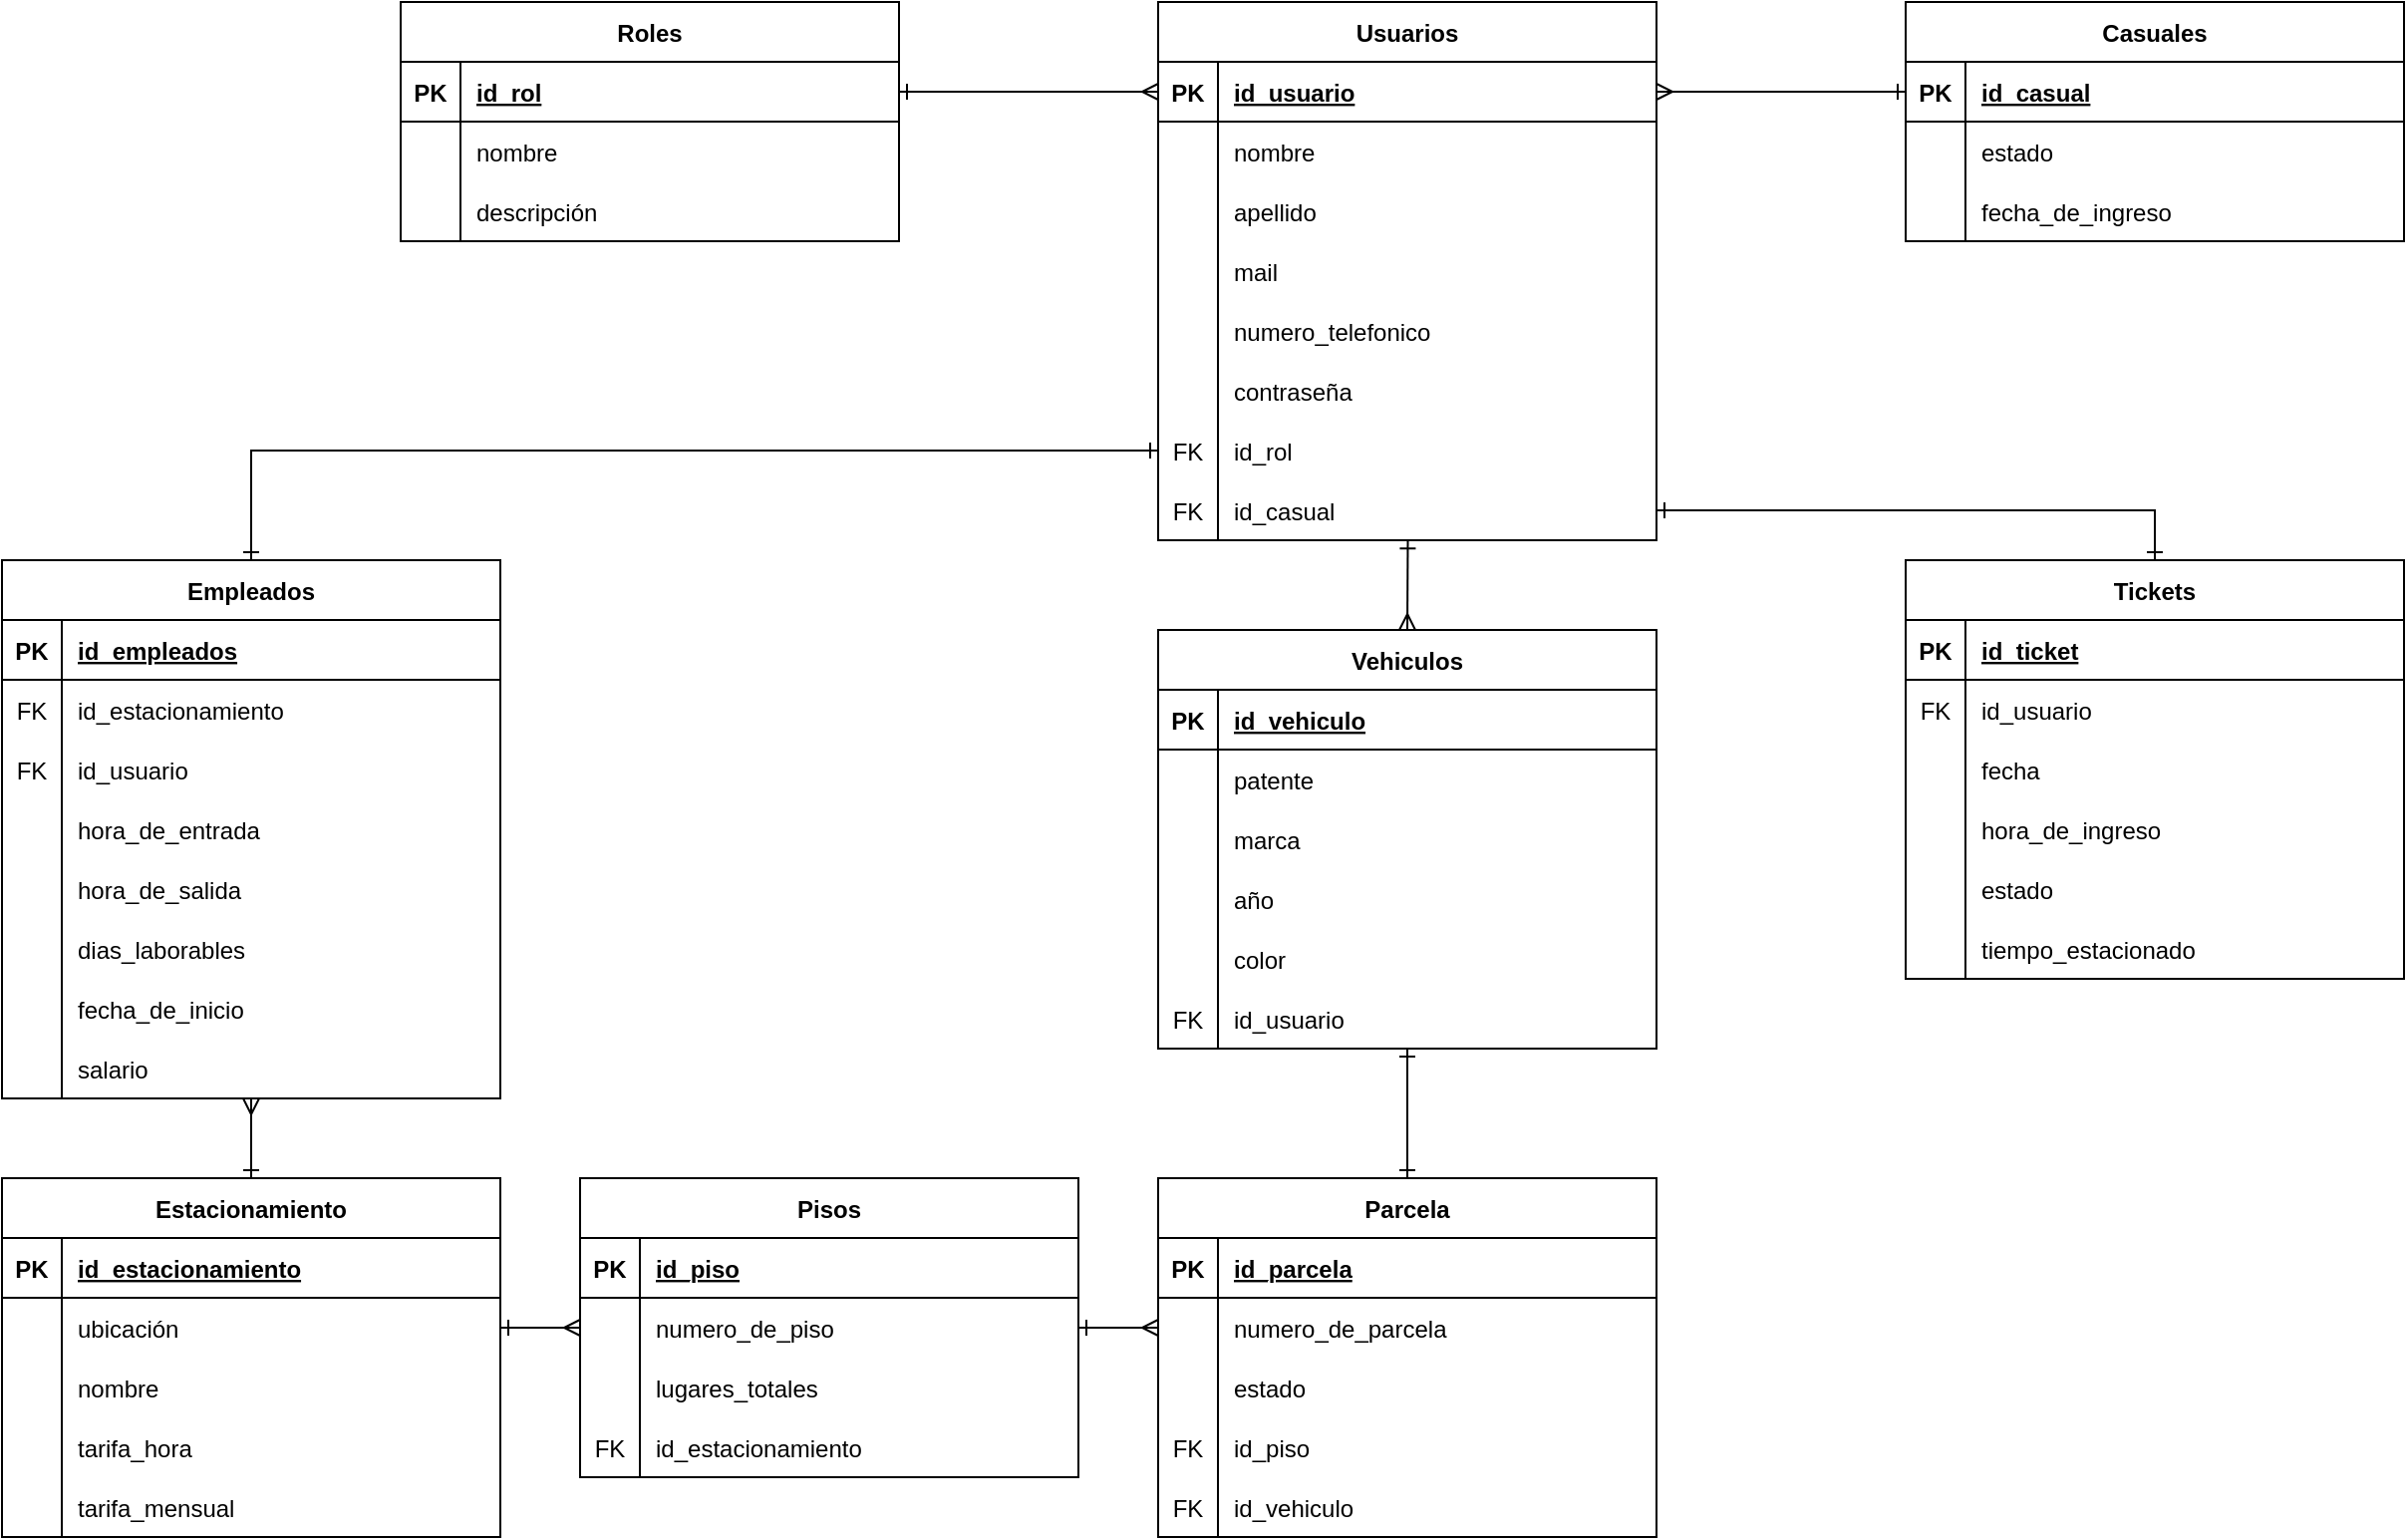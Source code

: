 <mxfile version="20.5.3" type="device"><diagram id="R2lEEEUBdFMjLlhIrx00" name="Page-1"><mxGraphModel dx="2844" dy="1524" grid="1" gridSize="10" guides="1" tooltips="1" connect="1" arrows="1" fold="1" page="1" pageScale="1" pageWidth="850" pageHeight="1100" math="0" shadow="0" extFonts="Permanent Marker^https://fonts.googleapis.com/css?family=Permanent+Marker"><root><mxCell id="0"/><mxCell id="1" parent="0"/><mxCell id="_usO1N_zZGus8M7DIJoy-157" style="edgeStyle=orthogonalEdgeStyle;rounded=0;orthogonalLoop=1;jettySize=auto;html=1;entryX=0.5;entryY=0;entryDx=0;entryDy=0;startArrow=ERone;startFill=0;endArrow=ERmany;endFill=0;exitX=0.501;exitY=1.005;exitDx=0;exitDy=0;exitPerimeter=0;" parent="1" source="_usO1N_zZGus8M7DIJoy-233" target="_usO1N_zZGus8M7DIJoy-93" edge="1"><mxGeometry relative="1" as="geometry"><mxPoint x="775" y="510" as="sourcePoint"/><Array as="points"><mxPoint x="775" y="540"/></Array></mxGeometry></mxCell><mxCell id="C-vyLk0tnHw3VtMMgP7b-23" value="Usuarios" style="shape=table;startSize=30;container=1;collapsible=1;childLayout=tableLayout;fixedRows=1;rowLines=0;fontStyle=1;align=center;resizeLast=1;" parent="1" vertex="1"><mxGeometry x="650" y="270" width="250" height="270" as="geometry"><mxRectangle x="260" y="150" width="90" height="30" as="alternateBounds"/></mxGeometry></mxCell><mxCell id="C-vyLk0tnHw3VtMMgP7b-24" value="" style="shape=partialRectangle;collapsible=0;dropTarget=0;pointerEvents=0;fillColor=none;points=[[0,0.5],[1,0.5]];portConstraint=eastwest;top=0;left=0;right=0;bottom=1;" parent="C-vyLk0tnHw3VtMMgP7b-23" vertex="1"><mxGeometry y="30" width="250" height="30" as="geometry"/></mxCell><mxCell id="C-vyLk0tnHw3VtMMgP7b-25" value="PK" style="shape=partialRectangle;overflow=hidden;connectable=0;fillColor=none;top=0;left=0;bottom=0;right=0;fontStyle=1;" parent="C-vyLk0tnHw3VtMMgP7b-24" vertex="1"><mxGeometry width="30" height="30" as="geometry"><mxRectangle width="30" height="30" as="alternateBounds"/></mxGeometry></mxCell><mxCell id="C-vyLk0tnHw3VtMMgP7b-26" value="id_usuario" style="shape=partialRectangle;overflow=hidden;connectable=0;fillColor=none;top=0;left=0;bottom=0;right=0;align=left;spacingLeft=6;fontStyle=5;" parent="C-vyLk0tnHw3VtMMgP7b-24" vertex="1"><mxGeometry x="30" width="220" height="30" as="geometry"><mxRectangle width="220" height="30" as="alternateBounds"/></mxGeometry></mxCell><mxCell id="C-vyLk0tnHw3VtMMgP7b-27" value="" style="shape=partialRectangle;collapsible=0;dropTarget=0;pointerEvents=0;fillColor=none;points=[[0,0.5],[1,0.5]];portConstraint=eastwest;top=0;left=0;right=0;bottom=0;" parent="C-vyLk0tnHw3VtMMgP7b-23" vertex="1"><mxGeometry y="60" width="250" height="30" as="geometry"/></mxCell><mxCell id="C-vyLk0tnHw3VtMMgP7b-28" value="" style="shape=partialRectangle;overflow=hidden;connectable=0;fillColor=none;top=0;left=0;bottom=0;right=0;" parent="C-vyLk0tnHw3VtMMgP7b-27" vertex="1"><mxGeometry width="30" height="30" as="geometry"><mxRectangle width="30" height="30" as="alternateBounds"/></mxGeometry></mxCell><mxCell id="C-vyLk0tnHw3VtMMgP7b-29" value="nombre" style="shape=partialRectangle;overflow=hidden;connectable=0;fillColor=none;top=0;left=0;bottom=0;right=0;align=left;spacingLeft=6;" parent="C-vyLk0tnHw3VtMMgP7b-27" vertex="1"><mxGeometry x="30" width="220" height="30" as="geometry"><mxRectangle width="220" height="30" as="alternateBounds"/></mxGeometry></mxCell><mxCell id="C-vyLk0tnHw3VtMMgP7b-9" value="" style="shape=partialRectangle;collapsible=0;dropTarget=0;pointerEvents=0;fillColor=none;points=[[0,0.5],[1,0.5]];portConstraint=eastwest;top=0;left=0;right=0;bottom=0;" parent="C-vyLk0tnHw3VtMMgP7b-23" vertex="1"><mxGeometry y="90" width="250" height="30" as="geometry"/></mxCell><mxCell id="C-vyLk0tnHw3VtMMgP7b-10" value="" style="shape=partialRectangle;overflow=hidden;connectable=0;fillColor=none;top=0;left=0;bottom=0;right=0;" parent="C-vyLk0tnHw3VtMMgP7b-9" vertex="1"><mxGeometry width="30" height="30" as="geometry"><mxRectangle width="30" height="30" as="alternateBounds"/></mxGeometry></mxCell><mxCell id="C-vyLk0tnHw3VtMMgP7b-11" value="apellido" style="shape=partialRectangle;overflow=hidden;connectable=0;fillColor=none;top=0;left=0;bottom=0;right=0;align=left;spacingLeft=6;" parent="C-vyLk0tnHw3VtMMgP7b-9" vertex="1"><mxGeometry x="30" width="220" height="30" as="geometry"><mxRectangle width="220" height="30" as="alternateBounds"/></mxGeometry></mxCell><mxCell id="C-vyLk0tnHw3VtMMgP7b-6" value="" style="shape=partialRectangle;collapsible=0;dropTarget=0;pointerEvents=0;fillColor=none;points=[[0,0.5],[1,0.5]];portConstraint=eastwest;top=0;left=0;right=0;bottom=0;" parent="C-vyLk0tnHw3VtMMgP7b-23" vertex="1"><mxGeometry y="120" width="250" height="30" as="geometry"/></mxCell><mxCell id="C-vyLk0tnHw3VtMMgP7b-7" value="" style="shape=partialRectangle;overflow=hidden;connectable=0;fillColor=none;top=0;left=0;bottom=0;right=0;" parent="C-vyLk0tnHw3VtMMgP7b-6" vertex="1"><mxGeometry width="30" height="30" as="geometry"><mxRectangle width="30" height="30" as="alternateBounds"/></mxGeometry></mxCell><mxCell id="C-vyLk0tnHw3VtMMgP7b-8" value="mail" style="shape=partialRectangle;overflow=hidden;connectable=0;fillColor=none;top=0;left=0;bottom=0;right=0;align=left;spacingLeft=6;" parent="C-vyLk0tnHw3VtMMgP7b-6" vertex="1"><mxGeometry x="30" width="220" height="30" as="geometry"><mxRectangle width="220" height="30" as="alternateBounds"/></mxGeometry></mxCell><mxCell id="_usO1N_zZGus8M7DIJoy-278" value="" style="shape=partialRectangle;collapsible=0;dropTarget=0;pointerEvents=0;fillColor=none;points=[[0,0.5],[1,0.5]];portConstraint=eastwest;top=0;left=0;right=0;bottom=0;" parent="C-vyLk0tnHw3VtMMgP7b-23" vertex="1"><mxGeometry y="150" width="250" height="30" as="geometry"/></mxCell><mxCell id="_usO1N_zZGus8M7DIJoy-279" value="" style="shape=partialRectangle;overflow=hidden;connectable=0;fillColor=none;top=0;left=0;bottom=0;right=0;" parent="_usO1N_zZGus8M7DIJoy-278" vertex="1"><mxGeometry width="30" height="30" as="geometry"><mxRectangle width="30" height="30" as="alternateBounds"/></mxGeometry></mxCell><mxCell id="_usO1N_zZGus8M7DIJoy-280" value="numero_telefonico" style="shape=partialRectangle;overflow=hidden;connectable=0;fillColor=none;top=0;left=0;bottom=0;right=0;align=left;spacingLeft=6;" parent="_usO1N_zZGus8M7DIJoy-278" vertex="1"><mxGeometry x="30" width="220" height="30" as="geometry"><mxRectangle width="220" height="30" as="alternateBounds"/></mxGeometry></mxCell><mxCell id="_usO1N_zZGus8M7DIJoy-275" value="" style="shape=partialRectangle;collapsible=0;dropTarget=0;pointerEvents=0;fillColor=none;points=[[0,0.5],[1,0.5]];portConstraint=eastwest;top=0;left=0;right=0;bottom=0;" parent="C-vyLk0tnHw3VtMMgP7b-23" vertex="1"><mxGeometry y="180" width="250" height="30" as="geometry"/></mxCell><mxCell id="_usO1N_zZGus8M7DIJoy-276" value="" style="shape=partialRectangle;overflow=hidden;connectable=0;fillColor=none;top=0;left=0;bottom=0;right=0;" parent="_usO1N_zZGus8M7DIJoy-275" vertex="1"><mxGeometry width="30" height="30" as="geometry"><mxRectangle width="30" height="30" as="alternateBounds"/></mxGeometry></mxCell><mxCell id="_usO1N_zZGus8M7DIJoy-277" value="contraseña" style="shape=partialRectangle;overflow=hidden;connectable=0;fillColor=none;top=0;left=0;bottom=0;right=0;align=left;spacingLeft=6;" parent="_usO1N_zZGus8M7DIJoy-275" vertex="1"><mxGeometry x="30" width="220" height="30" as="geometry"><mxRectangle width="220" height="30" as="alternateBounds"/></mxGeometry></mxCell><mxCell id="C-vyLk0tnHw3VtMMgP7b-17" value="" style="shape=partialRectangle;collapsible=0;dropTarget=0;pointerEvents=0;fillColor=none;points=[[0,0.5],[1,0.5]];portConstraint=eastwest;top=0;left=0;right=0;bottom=0;" parent="C-vyLk0tnHw3VtMMgP7b-23" vertex="1"><mxGeometry y="210" width="250" height="30" as="geometry"/></mxCell><mxCell id="C-vyLk0tnHw3VtMMgP7b-18" value="FK" style="shape=partialRectangle;overflow=hidden;connectable=0;fillColor=none;top=0;left=0;bottom=0;right=0;" parent="C-vyLk0tnHw3VtMMgP7b-17" vertex="1"><mxGeometry width="30" height="30" as="geometry"><mxRectangle width="30" height="30" as="alternateBounds"/></mxGeometry></mxCell><mxCell id="C-vyLk0tnHw3VtMMgP7b-19" value="id_rol" style="shape=partialRectangle;overflow=hidden;connectable=0;fillColor=none;top=0;left=0;bottom=0;right=0;align=left;spacingLeft=6;" parent="C-vyLk0tnHw3VtMMgP7b-17" vertex="1"><mxGeometry x="30" width="220" height="30" as="geometry"><mxRectangle width="220" height="30" as="alternateBounds"/></mxGeometry></mxCell><mxCell id="_usO1N_zZGus8M7DIJoy-233" value="" style="shape=partialRectangle;collapsible=0;dropTarget=0;pointerEvents=0;fillColor=none;points=[[0,0.5],[1,0.5]];portConstraint=eastwest;top=0;left=0;right=0;bottom=0;" parent="C-vyLk0tnHw3VtMMgP7b-23" vertex="1"><mxGeometry y="240" width="250" height="30" as="geometry"/></mxCell><mxCell id="_usO1N_zZGus8M7DIJoy-234" value="FK" style="shape=partialRectangle;overflow=hidden;connectable=0;fillColor=none;top=0;left=0;bottom=0;right=0;" parent="_usO1N_zZGus8M7DIJoy-233" vertex="1"><mxGeometry width="30" height="30" as="geometry"><mxRectangle width="30" height="30" as="alternateBounds"/></mxGeometry></mxCell><mxCell id="_usO1N_zZGus8M7DIJoy-235" value="id_casual" style="shape=partialRectangle;overflow=hidden;connectable=0;fillColor=none;top=0;left=0;bottom=0;right=0;align=left;spacingLeft=6;" parent="_usO1N_zZGus8M7DIJoy-233" vertex="1"><mxGeometry x="30" width="220" height="30" as="geometry"><mxRectangle width="220" height="30" as="alternateBounds"/></mxGeometry></mxCell><mxCell id="_usO1N_zZGus8M7DIJoy-33" value="Roles" style="shape=table;startSize=30;container=1;collapsible=1;childLayout=tableLayout;fixedRows=1;rowLines=0;fontStyle=1;align=center;resizeLast=1;" parent="1" vertex="1"><mxGeometry x="270" y="270" width="250" height="120" as="geometry"/></mxCell><mxCell id="_usO1N_zZGus8M7DIJoy-34" value="" style="shape=partialRectangle;collapsible=0;dropTarget=0;pointerEvents=0;fillColor=none;points=[[0,0.5],[1,0.5]];portConstraint=eastwest;top=0;left=0;right=0;bottom=1;" parent="_usO1N_zZGus8M7DIJoy-33" vertex="1"><mxGeometry y="30" width="250" height="30" as="geometry"/></mxCell><mxCell id="_usO1N_zZGus8M7DIJoy-35" value="PK" style="shape=partialRectangle;overflow=hidden;connectable=0;fillColor=none;top=0;left=0;bottom=0;right=0;fontStyle=1;" parent="_usO1N_zZGus8M7DIJoy-34" vertex="1"><mxGeometry width="30" height="30" as="geometry"><mxRectangle width="30" height="30" as="alternateBounds"/></mxGeometry></mxCell><mxCell id="_usO1N_zZGus8M7DIJoy-36" value="id_rol" style="shape=partialRectangle;overflow=hidden;connectable=0;fillColor=none;top=0;left=0;bottom=0;right=0;align=left;spacingLeft=6;fontStyle=5;" parent="_usO1N_zZGus8M7DIJoy-34" vertex="1"><mxGeometry x="30" width="220" height="30" as="geometry"><mxRectangle width="220" height="30" as="alternateBounds"/></mxGeometry></mxCell><mxCell id="_usO1N_zZGus8M7DIJoy-37" value="" style="shape=partialRectangle;collapsible=0;dropTarget=0;pointerEvents=0;fillColor=none;points=[[0,0.5],[1,0.5]];portConstraint=eastwest;top=0;left=0;right=0;bottom=0;" parent="_usO1N_zZGus8M7DIJoy-33" vertex="1"><mxGeometry y="60" width="250" height="30" as="geometry"/></mxCell><mxCell id="_usO1N_zZGus8M7DIJoy-38" value="" style="shape=partialRectangle;overflow=hidden;connectable=0;fillColor=none;top=0;left=0;bottom=0;right=0;" parent="_usO1N_zZGus8M7DIJoy-37" vertex="1"><mxGeometry width="30" height="30" as="geometry"><mxRectangle width="30" height="30" as="alternateBounds"/></mxGeometry></mxCell><mxCell id="_usO1N_zZGus8M7DIJoy-39" value="nombre" style="shape=partialRectangle;overflow=hidden;connectable=0;fillColor=none;top=0;left=0;bottom=0;right=0;align=left;spacingLeft=6;" parent="_usO1N_zZGus8M7DIJoy-37" vertex="1"><mxGeometry x="30" width="220" height="30" as="geometry"><mxRectangle width="220" height="30" as="alternateBounds"/></mxGeometry></mxCell><mxCell id="_usO1N_zZGus8M7DIJoy-40" value="" style="shape=partialRectangle;collapsible=0;dropTarget=0;pointerEvents=0;fillColor=none;points=[[0,0.5],[1,0.5]];portConstraint=eastwest;top=0;left=0;right=0;bottom=0;" parent="_usO1N_zZGus8M7DIJoy-33" vertex="1"><mxGeometry y="90" width="250" height="30" as="geometry"/></mxCell><mxCell id="_usO1N_zZGus8M7DIJoy-41" value="" style="shape=partialRectangle;overflow=hidden;connectable=0;fillColor=none;top=0;left=0;bottom=0;right=0;" parent="_usO1N_zZGus8M7DIJoy-40" vertex="1"><mxGeometry width="30" height="30" as="geometry"><mxRectangle width="30" height="30" as="alternateBounds"/></mxGeometry></mxCell><mxCell id="_usO1N_zZGus8M7DIJoy-42" value="descripción" style="shape=partialRectangle;overflow=hidden;connectable=0;fillColor=none;top=0;left=0;bottom=0;right=0;align=left;spacingLeft=6;" parent="_usO1N_zZGus8M7DIJoy-40" vertex="1"><mxGeometry x="30" width="220" height="30" as="geometry"><mxRectangle width="220" height="30" as="alternateBounds"/></mxGeometry></mxCell><mxCell id="_usO1N_zZGus8M7DIJoy-44" value="Pisos" style="shape=table;startSize=30;container=1;collapsible=1;childLayout=tableLayout;fixedRows=1;rowLines=0;fontStyle=1;align=center;resizeLast=1;" parent="1" vertex="1"><mxGeometry x="360" y="860" width="250" height="150" as="geometry"><mxRectangle x="260" y="150" width="90" height="30" as="alternateBounds"/></mxGeometry></mxCell><mxCell id="_usO1N_zZGus8M7DIJoy-45" value="" style="shape=partialRectangle;collapsible=0;dropTarget=0;pointerEvents=0;fillColor=none;points=[[0,0.5],[1,0.5]];portConstraint=eastwest;top=0;left=0;right=0;bottom=1;" parent="_usO1N_zZGus8M7DIJoy-44" vertex="1"><mxGeometry y="30" width="250" height="30" as="geometry"/></mxCell><mxCell id="_usO1N_zZGus8M7DIJoy-46" value="PK" style="shape=partialRectangle;overflow=hidden;connectable=0;fillColor=none;top=0;left=0;bottom=0;right=0;fontStyle=1;" parent="_usO1N_zZGus8M7DIJoy-45" vertex="1"><mxGeometry width="30" height="30" as="geometry"><mxRectangle width="30" height="30" as="alternateBounds"/></mxGeometry></mxCell><mxCell id="_usO1N_zZGus8M7DIJoy-47" value="id_piso" style="shape=partialRectangle;overflow=hidden;connectable=0;fillColor=none;top=0;left=0;bottom=0;right=0;align=left;spacingLeft=6;fontStyle=5;" parent="_usO1N_zZGus8M7DIJoy-45" vertex="1"><mxGeometry x="30" width="220" height="30" as="geometry"><mxRectangle width="220" height="30" as="alternateBounds"/></mxGeometry></mxCell><mxCell id="_usO1N_zZGus8M7DIJoy-48" value="" style="shape=partialRectangle;collapsible=0;dropTarget=0;pointerEvents=0;fillColor=none;points=[[0,0.5],[1,0.5]];portConstraint=eastwest;top=0;left=0;right=0;bottom=0;" parent="_usO1N_zZGus8M7DIJoy-44" vertex="1"><mxGeometry y="60" width="250" height="30" as="geometry"/></mxCell><mxCell id="_usO1N_zZGus8M7DIJoy-49" value="" style="shape=partialRectangle;overflow=hidden;connectable=0;fillColor=none;top=0;left=0;bottom=0;right=0;" parent="_usO1N_zZGus8M7DIJoy-48" vertex="1"><mxGeometry width="30" height="30" as="geometry"><mxRectangle width="30" height="30" as="alternateBounds"/></mxGeometry></mxCell><mxCell id="_usO1N_zZGus8M7DIJoy-50" value="numero_de_piso" style="shape=partialRectangle;overflow=hidden;connectable=0;fillColor=none;top=0;left=0;bottom=0;right=0;align=left;spacingLeft=6;" parent="_usO1N_zZGus8M7DIJoy-48" vertex="1"><mxGeometry x="30" width="220" height="30" as="geometry"><mxRectangle width="220" height="30" as="alternateBounds"/></mxGeometry></mxCell><mxCell id="_usO1N_zZGus8M7DIJoy-51" value="" style="shape=partialRectangle;collapsible=0;dropTarget=0;pointerEvents=0;fillColor=none;points=[[0,0.5],[1,0.5]];portConstraint=eastwest;top=0;left=0;right=0;bottom=0;" parent="_usO1N_zZGus8M7DIJoy-44" vertex="1"><mxGeometry y="90" width="250" height="30" as="geometry"/></mxCell><mxCell id="_usO1N_zZGus8M7DIJoy-52" value="" style="shape=partialRectangle;overflow=hidden;connectable=0;fillColor=none;top=0;left=0;bottom=0;right=0;" parent="_usO1N_zZGus8M7DIJoy-51" vertex="1"><mxGeometry width="30" height="30" as="geometry"><mxRectangle width="30" height="30" as="alternateBounds"/></mxGeometry></mxCell><mxCell id="_usO1N_zZGus8M7DIJoy-53" value="lugares_totales" style="shape=partialRectangle;overflow=hidden;connectable=0;fillColor=none;top=0;left=0;bottom=0;right=0;align=left;spacingLeft=6;" parent="_usO1N_zZGus8M7DIJoy-51" vertex="1"><mxGeometry x="30" width="220" height="30" as="geometry"><mxRectangle width="220" height="30" as="alternateBounds"/></mxGeometry></mxCell><mxCell id="_usO1N_zZGus8M7DIJoy-54" value="" style="shape=partialRectangle;collapsible=0;dropTarget=0;pointerEvents=0;fillColor=none;points=[[0,0.5],[1,0.5]];portConstraint=eastwest;top=0;left=0;right=0;bottom=0;" parent="_usO1N_zZGus8M7DIJoy-44" vertex="1"><mxGeometry y="120" width="250" height="30" as="geometry"/></mxCell><mxCell id="_usO1N_zZGus8M7DIJoy-55" value="FK" style="shape=partialRectangle;overflow=hidden;connectable=0;fillColor=none;top=0;left=0;bottom=0;right=0;" parent="_usO1N_zZGus8M7DIJoy-54" vertex="1"><mxGeometry width="30" height="30" as="geometry"><mxRectangle width="30" height="30" as="alternateBounds"/></mxGeometry></mxCell><mxCell id="_usO1N_zZGus8M7DIJoy-56" value="id_estacionamiento" style="shape=partialRectangle;overflow=hidden;connectable=0;fillColor=none;top=0;left=0;bottom=0;right=0;align=left;spacingLeft=6;" parent="_usO1N_zZGus8M7DIJoy-54" vertex="1"><mxGeometry x="30" width="220" height="30" as="geometry"><mxRectangle width="220" height="30" as="alternateBounds"/></mxGeometry></mxCell><mxCell id="_usO1N_zZGus8M7DIJoy-194" style="edgeStyle=orthogonalEdgeStyle;rounded=0;orthogonalLoop=1;jettySize=auto;html=1;entryX=0;entryY=0.5;entryDx=0;entryDy=0;exitX=1;exitY=0.5;exitDx=0;exitDy=0;startArrow=ERone;startFill=0;endArrow=ERmany;endFill=0;" parent="1" source="_usO1N_zZGus8M7DIJoy-64" target="_usO1N_zZGus8M7DIJoy-48" edge="1"><mxGeometry relative="1" as="geometry"/></mxCell><mxCell id="_usO1N_zZGus8M7DIJoy-60" value="Estacionamiento" style="shape=table;startSize=30;container=1;collapsible=1;childLayout=tableLayout;fixedRows=1;rowLines=0;fontStyle=1;align=center;resizeLast=1;" parent="1" vertex="1"><mxGeometry x="70" y="860" width="250" height="180" as="geometry"><mxRectangle x="260" y="150" width="90" height="30" as="alternateBounds"/></mxGeometry></mxCell><mxCell id="_usO1N_zZGus8M7DIJoy-61" value="" style="shape=partialRectangle;collapsible=0;dropTarget=0;pointerEvents=0;fillColor=none;points=[[0,0.5],[1,0.5]];portConstraint=eastwest;top=0;left=0;right=0;bottom=1;" parent="_usO1N_zZGus8M7DIJoy-60" vertex="1"><mxGeometry y="30" width="250" height="30" as="geometry"/></mxCell><mxCell id="_usO1N_zZGus8M7DIJoy-62" value="PK" style="shape=partialRectangle;overflow=hidden;connectable=0;fillColor=none;top=0;left=0;bottom=0;right=0;fontStyle=1;" parent="_usO1N_zZGus8M7DIJoy-61" vertex="1"><mxGeometry width="30" height="30" as="geometry"><mxRectangle width="30" height="30" as="alternateBounds"/></mxGeometry></mxCell><mxCell id="_usO1N_zZGus8M7DIJoy-63" value="id_estacionamiento" style="shape=partialRectangle;overflow=hidden;connectable=0;fillColor=none;top=0;left=0;bottom=0;right=0;align=left;spacingLeft=6;fontStyle=5;" parent="_usO1N_zZGus8M7DIJoy-61" vertex="1"><mxGeometry x="30" width="220" height="30" as="geometry"><mxRectangle width="220" height="30" as="alternateBounds"/></mxGeometry></mxCell><mxCell id="_usO1N_zZGus8M7DIJoy-64" value="" style="shape=partialRectangle;collapsible=0;dropTarget=0;pointerEvents=0;fillColor=none;points=[[0,0.5],[1,0.5]];portConstraint=eastwest;top=0;left=0;right=0;bottom=0;" parent="_usO1N_zZGus8M7DIJoy-60" vertex="1"><mxGeometry y="60" width="250" height="30" as="geometry"/></mxCell><mxCell id="_usO1N_zZGus8M7DIJoy-65" value="" style="shape=partialRectangle;overflow=hidden;connectable=0;fillColor=none;top=0;left=0;bottom=0;right=0;" parent="_usO1N_zZGus8M7DIJoy-64" vertex="1"><mxGeometry width="30" height="30" as="geometry"><mxRectangle width="30" height="30" as="alternateBounds"/></mxGeometry></mxCell><mxCell id="_usO1N_zZGus8M7DIJoy-66" value="ubicación" style="shape=partialRectangle;overflow=hidden;connectable=0;fillColor=none;top=0;left=0;bottom=0;right=0;align=left;spacingLeft=6;" parent="_usO1N_zZGus8M7DIJoy-64" vertex="1"><mxGeometry x="30" width="220" height="30" as="geometry"><mxRectangle width="220" height="30" as="alternateBounds"/></mxGeometry></mxCell><mxCell id="_usO1N_zZGus8M7DIJoy-67" value="" style="shape=partialRectangle;collapsible=0;dropTarget=0;pointerEvents=0;fillColor=none;points=[[0,0.5],[1,0.5]];portConstraint=eastwest;top=0;left=0;right=0;bottom=0;" parent="_usO1N_zZGus8M7DIJoy-60" vertex="1"><mxGeometry y="90" width="250" height="30" as="geometry"/></mxCell><mxCell id="_usO1N_zZGus8M7DIJoy-68" value="" style="shape=partialRectangle;overflow=hidden;connectable=0;fillColor=none;top=0;left=0;bottom=0;right=0;" parent="_usO1N_zZGus8M7DIJoy-67" vertex="1"><mxGeometry width="30" height="30" as="geometry"><mxRectangle width="30" height="30" as="alternateBounds"/></mxGeometry></mxCell><mxCell id="_usO1N_zZGus8M7DIJoy-69" value="nombre" style="shape=partialRectangle;overflow=hidden;connectable=0;fillColor=none;top=0;left=0;bottom=0;right=0;align=left;spacingLeft=6;" parent="_usO1N_zZGus8M7DIJoy-67" vertex="1"><mxGeometry x="30" width="220" height="30" as="geometry"><mxRectangle width="220" height="30" as="alternateBounds"/></mxGeometry></mxCell><mxCell id="_usO1N_zZGus8M7DIJoy-136" value="" style="shape=partialRectangle;collapsible=0;dropTarget=0;pointerEvents=0;fillColor=none;points=[[0,0.5],[1,0.5]];portConstraint=eastwest;top=0;left=0;right=0;bottom=0;" parent="_usO1N_zZGus8M7DIJoy-60" vertex="1"><mxGeometry y="120" width="250" height="30" as="geometry"/></mxCell><mxCell id="_usO1N_zZGus8M7DIJoy-137" value="" style="shape=partialRectangle;overflow=hidden;connectable=0;fillColor=none;top=0;left=0;bottom=0;right=0;" parent="_usO1N_zZGus8M7DIJoy-136" vertex="1"><mxGeometry width="30" height="30" as="geometry"><mxRectangle width="30" height="30" as="alternateBounds"/></mxGeometry></mxCell><mxCell id="_usO1N_zZGus8M7DIJoy-138" value="tarifa_hora" style="shape=partialRectangle;overflow=hidden;connectable=0;fillColor=none;top=0;left=0;bottom=0;right=0;align=left;spacingLeft=6;" parent="_usO1N_zZGus8M7DIJoy-136" vertex="1"><mxGeometry x="30" width="220" height="30" as="geometry"><mxRectangle width="220" height="30" as="alternateBounds"/></mxGeometry></mxCell><mxCell id="_usO1N_zZGus8M7DIJoy-133" value="" style="shape=partialRectangle;collapsible=0;dropTarget=0;pointerEvents=0;fillColor=none;points=[[0,0.5],[1,0.5]];portConstraint=eastwest;top=0;left=0;right=0;bottom=0;" parent="_usO1N_zZGus8M7DIJoy-60" vertex="1"><mxGeometry y="150" width="250" height="30" as="geometry"/></mxCell><mxCell id="_usO1N_zZGus8M7DIJoy-134" value="" style="shape=partialRectangle;overflow=hidden;connectable=0;fillColor=none;top=0;left=0;bottom=0;right=0;" parent="_usO1N_zZGus8M7DIJoy-133" vertex="1"><mxGeometry width="30" height="30" as="geometry"><mxRectangle width="30" height="30" as="alternateBounds"/></mxGeometry></mxCell><mxCell id="_usO1N_zZGus8M7DIJoy-135" value="tarifa_mensual" style="shape=partialRectangle;overflow=hidden;connectable=0;fillColor=none;top=0;left=0;bottom=0;right=0;align=left;spacingLeft=6;" parent="_usO1N_zZGus8M7DIJoy-133" vertex="1"><mxGeometry x="30" width="220" height="30" as="geometry"><mxRectangle width="220" height="30" as="alternateBounds"/></mxGeometry></mxCell><mxCell id="_usO1N_zZGus8M7DIJoy-193" style="edgeStyle=orthogonalEdgeStyle;rounded=0;orthogonalLoop=1;jettySize=auto;html=1;entryX=1;entryY=0.5;entryDx=0;entryDy=0;exitX=0;exitY=0.5;exitDx=0;exitDy=0;startArrow=ERmany;startFill=0;endArrow=ERone;endFill=0;" parent="1" source="_usO1N_zZGus8M7DIJoy-80" target="_usO1N_zZGus8M7DIJoy-48" edge="1"><mxGeometry relative="1" as="geometry"><mxPoint x="620" y="950" as="targetPoint"/></mxGeometry></mxCell><mxCell id="_usO1N_zZGus8M7DIJoy-76" value="Parcela" style="shape=table;startSize=30;container=1;collapsible=1;childLayout=tableLayout;fixedRows=1;rowLines=0;fontStyle=1;align=center;resizeLast=1;" parent="1" vertex="1"><mxGeometry x="650" y="860" width="250" height="180" as="geometry"><mxRectangle x="260" y="150" width="90" height="30" as="alternateBounds"/></mxGeometry></mxCell><mxCell id="_usO1N_zZGus8M7DIJoy-77" value="" style="shape=partialRectangle;collapsible=0;dropTarget=0;pointerEvents=0;fillColor=none;points=[[0,0.5],[1,0.5]];portConstraint=eastwest;top=0;left=0;right=0;bottom=1;" parent="_usO1N_zZGus8M7DIJoy-76" vertex="1"><mxGeometry y="30" width="250" height="30" as="geometry"/></mxCell><mxCell id="_usO1N_zZGus8M7DIJoy-78" value="PK" style="shape=partialRectangle;overflow=hidden;connectable=0;fillColor=none;top=0;left=0;bottom=0;right=0;fontStyle=1;" parent="_usO1N_zZGus8M7DIJoy-77" vertex="1"><mxGeometry width="30" height="30" as="geometry"><mxRectangle width="30" height="30" as="alternateBounds"/></mxGeometry></mxCell><mxCell id="_usO1N_zZGus8M7DIJoy-79" value="id_parcela" style="shape=partialRectangle;overflow=hidden;connectable=0;fillColor=none;top=0;left=0;bottom=0;right=0;align=left;spacingLeft=6;fontStyle=5;" parent="_usO1N_zZGus8M7DIJoy-77" vertex="1"><mxGeometry x="30" width="220" height="30" as="geometry"><mxRectangle width="220" height="30" as="alternateBounds"/></mxGeometry></mxCell><mxCell id="_usO1N_zZGus8M7DIJoy-80" value="" style="shape=partialRectangle;collapsible=0;dropTarget=0;pointerEvents=0;fillColor=none;points=[[0,0.5],[1,0.5]];portConstraint=eastwest;top=0;left=0;right=0;bottom=0;" parent="_usO1N_zZGus8M7DIJoy-76" vertex="1"><mxGeometry y="60" width="250" height="30" as="geometry"/></mxCell><mxCell id="_usO1N_zZGus8M7DIJoy-81" value="" style="shape=partialRectangle;overflow=hidden;connectable=0;fillColor=none;top=0;left=0;bottom=0;right=0;" parent="_usO1N_zZGus8M7DIJoy-80" vertex="1"><mxGeometry width="30" height="30" as="geometry"><mxRectangle width="30" height="30" as="alternateBounds"/></mxGeometry></mxCell><mxCell id="_usO1N_zZGus8M7DIJoy-82" value="numero_de_parcela" style="shape=partialRectangle;overflow=hidden;connectable=0;fillColor=none;top=0;left=0;bottom=0;right=0;align=left;spacingLeft=6;" parent="_usO1N_zZGus8M7DIJoy-80" vertex="1"><mxGeometry x="30" width="220" height="30" as="geometry"><mxRectangle width="220" height="30" as="alternateBounds"/></mxGeometry></mxCell><mxCell id="_usO1N_zZGus8M7DIJoy-86" value="" style="shape=partialRectangle;collapsible=0;dropTarget=0;pointerEvents=0;fillColor=none;points=[[0,0.5],[1,0.5]];portConstraint=eastwest;top=0;left=0;right=0;bottom=0;" parent="_usO1N_zZGus8M7DIJoy-76" vertex="1"><mxGeometry y="90" width="250" height="30" as="geometry"/></mxCell><mxCell id="_usO1N_zZGus8M7DIJoy-87" value="" style="shape=partialRectangle;overflow=hidden;connectable=0;fillColor=none;top=0;left=0;bottom=0;right=0;" parent="_usO1N_zZGus8M7DIJoy-86" vertex="1"><mxGeometry width="30" height="30" as="geometry"><mxRectangle width="30" height="30" as="alternateBounds"/></mxGeometry></mxCell><mxCell id="_usO1N_zZGus8M7DIJoy-88" value="estado" style="shape=partialRectangle;overflow=hidden;connectable=0;fillColor=none;top=0;left=0;bottom=0;right=0;align=left;spacingLeft=6;" parent="_usO1N_zZGus8M7DIJoy-86" vertex="1"><mxGeometry x="30" width="220" height="30" as="geometry"><mxRectangle width="220" height="30" as="alternateBounds"/></mxGeometry></mxCell><mxCell id="_usO1N_zZGus8M7DIJoy-89" value="" style="shape=partialRectangle;collapsible=0;dropTarget=0;pointerEvents=0;fillColor=none;points=[[0,0.5],[1,0.5]];portConstraint=eastwest;top=0;left=0;right=0;bottom=0;" parent="_usO1N_zZGus8M7DIJoy-76" vertex="1"><mxGeometry y="120" width="250" height="30" as="geometry"/></mxCell><mxCell id="_usO1N_zZGus8M7DIJoy-90" value="FK" style="shape=partialRectangle;overflow=hidden;connectable=0;fillColor=none;top=0;left=0;bottom=0;right=0;" parent="_usO1N_zZGus8M7DIJoy-89" vertex="1"><mxGeometry width="30" height="30" as="geometry"><mxRectangle width="30" height="30" as="alternateBounds"/></mxGeometry></mxCell><mxCell id="_usO1N_zZGus8M7DIJoy-91" value="id_piso" style="shape=partialRectangle;overflow=hidden;connectable=0;fillColor=none;top=0;left=0;bottom=0;right=0;align=left;spacingLeft=6;" parent="_usO1N_zZGus8M7DIJoy-89" vertex="1"><mxGeometry x="30" width="220" height="30" as="geometry"><mxRectangle width="220" height="30" as="alternateBounds"/></mxGeometry></mxCell><mxCell id="_usO1N_zZGus8M7DIJoy-57" value="" style="shape=partialRectangle;collapsible=0;dropTarget=0;pointerEvents=0;fillColor=none;points=[[0,0.5],[1,0.5]];portConstraint=eastwest;top=0;left=0;right=0;bottom=0;" parent="_usO1N_zZGus8M7DIJoy-76" vertex="1"><mxGeometry y="150" width="250" height="30" as="geometry"/></mxCell><mxCell id="_usO1N_zZGus8M7DIJoy-58" value="FK" style="shape=partialRectangle;overflow=hidden;connectable=0;fillColor=none;top=0;left=0;bottom=0;right=0;" parent="_usO1N_zZGus8M7DIJoy-57" vertex="1"><mxGeometry width="30" height="30" as="geometry"><mxRectangle width="30" height="30" as="alternateBounds"/></mxGeometry></mxCell><mxCell id="_usO1N_zZGus8M7DIJoy-59" value="id_vehiculo" style="shape=partialRectangle;overflow=hidden;connectable=0;fillColor=none;top=0;left=0;bottom=0;right=0;align=left;spacingLeft=6;" parent="_usO1N_zZGus8M7DIJoy-57" vertex="1"><mxGeometry x="30" width="220" height="30" as="geometry"><mxRectangle width="220" height="30" as="alternateBounds"/></mxGeometry></mxCell><mxCell id="_usO1N_zZGus8M7DIJoy-158" style="edgeStyle=orthogonalEdgeStyle;rounded=0;orthogonalLoop=1;jettySize=auto;html=1;entryX=0.5;entryY=0;entryDx=0;entryDy=0;startArrow=ERone;startFill=0;endArrow=ERone;endFill=0;" parent="1" source="_usO1N_zZGus8M7DIJoy-93" target="_usO1N_zZGus8M7DIJoy-76" edge="1"><mxGeometry relative="1" as="geometry"/></mxCell><mxCell id="_usO1N_zZGus8M7DIJoy-93" value="Vehiculos" style="shape=table;startSize=30;container=1;collapsible=1;childLayout=tableLayout;fixedRows=1;rowLines=0;fontStyle=1;align=center;resizeLast=1;" parent="1" vertex="1"><mxGeometry x="650" y="585" width="250" height="210" as="geometry"><mxRectangle x="260" y="150" width="90" height="30" as="alternateBounds"/></mxGeometry></mxCell><mxCell id="_usO1N_zZGus8M7DIJoy-94" value="" style="shape=partialRectangle;collapsible=0;dropTarget=0;pointerEvents=0;fillColor=none;points=[[0,0.5],[1,0.5]];portConstraint=eastwest;top=0;left=0;right=0;bottom=1;" parent="_usO1N_zZGus8M7DIJoy-93" vertex="1"><mxGeometry y="30" width="250" height="30" as="geometry"/></mxCell><mxCell id="_usO1N_zZGus8M7DIJoy-95" value="PK" style="shape=partialRectangle;overflow=hidden;connectable=0;fillColor=none;top=0;left=0;bottom=0;right=0;fontStyle=1;" parent="_usO1N_zZGus8M7DIJoy-94" vertex="1"><mxGeometry width="30" height="30" as="geometry"><mxRectangle width="30" height="30" as="alternateBounds"/></mxGeometry></mxCell><mxCell id="_usO1N_zZGus8M7DIJoy-96" value="id_vehiculo" style="shape=partialRectangle;overflow=hidden;connectable=0;fillColor=none;top=0;left=0;bottom=0;right=0;align=left;spacingLeft=6;fontStyle=5;" parent="_usO1N_zZGus8M7DIJoy-94" vertex="1"><mxGeometry x="30" width="220" height="30" as="geometry"><mxRectangle width="220" height="30" as="alternateBounds"/></mxGeometry></mxCell><mxCell id="_usO1N_zZGus8M7DIJoy-97" value="" style="shape=partialRectangle;collapsible=0;dropTarget=0;pointerEvents=0;fillColor=none;points=[[0,0.5],[1,0.5]];portConstraint=eastwest;top=0;left=0;right=0;bottom=0;" parent="_usO1N_zZGus8M7DIJoy-93" vertex="1"><mxGeometry y="60" width="250" height="30" as="geometry"/></mxCell><mxCell id="_usO1N_zZGus8M7DIJoy-98" value="" style="shape=partialRectangle;overflow=hidden;connectable=0;fillColor=none;top=0;left=0;bottom=0;right=0;" parent="_usO1N_zZGus8M7DIJoy-97" vertex="1"><mxGeometry width="30" height="30" as="geometry"><mxRectangle width="30" height="30" as="alternateBounds"/></mxGeometry></mxCell><mxCell id="_usO1N_zZGus8M7DIJoy-99" value="patente" style="shape=partialRectangle;overflow=hidden;connectable=0;fillColor=none;top=0;left=0;bottom=0;right=0;align=left;spacingLeft=6;" parent="_usO1N_zZGus8M7DIJoy-97" vertex="1"><mxGeometry x="30" width="220" height="30" as="geometry"><mxRectangle width="220" height="30" as="alternateBounds"/></mxGeometry></mxCell><mxCell id="_usO1N_zZGus8M7DIJoy-100" value="" style="shape=partialRectangle;collapsible=0;dropTarget=0;pointerEvents=0;fillColor=none;points=[[0,0.5],[1,0.5]];portConstraint=eastwest;top=0;left=0;right=0;bottom=0;" parent="_usO1N_zZGus8M7DIJoy-93" vertex="1"><mxGeometry y="90" width="250" height="30" as="geometry"/></mxCell><mxCell id="_usO1N_zZGus8M7DIJoy-101" value="" style="shape=partialRectangle;overflow=hidden;connectable=0;fillColor=none;top=0;left=0;bottom=0;right=0;" parent="_usO1N_zZGus8M7DIJoy-100" vertex="1"><mxGeometry width="30" height="30" as="geometry"><mxRectangle width="30" height="30" as="alternateBounds"/></mxGeometry></mxCell><mxCell id="_usO1N_zZGus8M7DIJoy-102" value="marca" style="shape=partialRectangle;overflow=hidden;connectable=0;fillColor=none;top=0;left=0;bottom=0;right=0;align=left;spacingLeft=6;" parent="_usO1N_zZGus8M7DIJoy-100" vertex="1"><mxGeometry x="30" width="220" height="30" as="geometry"><mxRectangle width="220" height="30" as="alternateBounds"/></mxGeometry></mxCell><mxCell id="_usO1N_zZGus8M7DIJoy-103" value="" style="shape=partialRectangle;collapsible=0;dropTarget=0;pointerEvents=0;fillColor=none;points=[[0,0.5],[1,0.5]];portConstraint=eastwest;top=0;left=0;right=0;bottom=0;" parent="_usO1N_zZGus8M7DIJoy-93" vertex="1"><mxGeometry y="120" width="250" height="30" as="geometry"/></mxCell><mxCell id="_usO1N_zZGus8M7DIJoy-104" value="" style="shape=partialRectangle;overflow=hidden;connectable=0;fillColor=none;top=0;left=0;bottom=0;right=0;" parent="_usO1N_zZGus8M7DIJoy-103" vertex="1"><mxGeometry width="30" height="30" as="geometry"><mxRectangle width="30" height="30" as="alternateBounds"/></mxGeometry></mxCell><mxCell id="_usO1N_zZGus8M7DIJoy-105" value="año" style="shape=partialRectangle;overflow=hidden;connectable=0;fillColor=none;top=0;left=0;bottom=0;right=0;align=left;spacingLeft=6;" parent="_usO1N_zZGus8M7DIJoy-103" vertex="1"><mxGeometry x="30" width="220" height="30" as="geometry"><mxRectangle width="220" height="30" as="alternateBounds"/></mxGeometry></mxCell><mxCell id="_usO1N_zZGus8M7DIJoy-73" value="" style="shape=partialRectangle;collapsible=0;dropTarget=0;pointerEvents=0;fillColor=none;points=[[0,0.5],[1,0.5]];portConstraint=eastwest;top=0;left=0;right=0;bottom=0;" parent="_usO1N_zZGus8M7DIJoy-93" vertex="1"><mxGeometry y="150" width="250" height="30" as="geometry"/></mxCell><mxCell id="_usO1N_zZGus8M7DIJoy-74" value="" style="shape=partialRectangle;overflow=hidden;connectable=0;fillColor=none;top=0;left=0;bottom=0;right=0;" parent="_usO1N_zZGus8M7DIJoy-73" vertex="1"><mxGeometry width="30" height="30" as="geometry"><mxRectangle width="30" height="30" as="alternateBounds"/></mxGeometry></mxCell><mxCell id="_usO1N_zZGus8M7DIJoy-75" value="color" style="shape=partialRectangle;overflow=hidden;connectable=0;fillColor=none;top=0;left=0;bottom=0;right=0;align=left;spacingLeft=6;" parent="_usO1N_zZGus8M7DIJoy-73" vertex="1"><mxGeometry x="30" width="220" height="30" as="geometry"><mxRectangle width="220" height="30" as="alternateBounds"/></mxGeometry></mxCell><mxCell id="_usO1N_zZGus8M7DIJoy-106" value="" style="shape=partialRectangle;collapsible=0;dropTarget=0;pointerEvents=0;fillColor=none;points=[[0,0.5],[1,0.5]];portConstraint=eastwest;top=0;left=0;right=0;bottom=0;" parent="_usO1N_zZGus8M7DIJoy-93" vertex="1"><mxGeometry y="180" width="250" height="30" as="geometry"/></mxCell><mxCell id="_usO1N_zZGus8M7DIJoy-107" value="FK" style="shape=partialRectangle;overflow=hidden;connectable=0;fillColor=none;top=0;left=0;bottom=0;right=0;" parent="_usO1N_zZGus8M7DIJoy-106" vertex="1"><mxGeometry width="30" height="30" as="geometry"><mxRectangle width="30" height="30" as="alternateBounds"/></mxGeometry></mxCell><mxCell id="_usO1N_zZGus8M7DIJoy-108" value="id_usuario" style="shape=partialRectangle;overflow=hidden;connectable=0;fillColor=none;top=0;left=0;bottom=0;right=0;align=left;spacingLeft=6;" parent="_usO1N_zZGus8M7DIJoy-106" vertex="1"><mxGeometry x="30" width="220" height="30" as="geometry"><mxRectangle width="220" height="30" as="alternateBounds"/></mxGeometry></mxCell><mxCell id="_usO1N_zZGus8M7DIJoy-195" style="edgeStyle=orthogonalEdgeStyle;rounded=0;orthogonalLoop=1;jettySize=auto;html=1;entryX=0.5;entryY=0;entryDx=0;entryDy=0;endArrow=ERone;endFill=0;startArrow=ERmany;startFill=0;" parent="1" source="_usO1N_zZGus8M7DIJoy-110" target="_usO1N_zZGus8M7DIJoy-60" edge="1"><mxGeometry relative="1" as="geometry"/></mxCell><mxCell id="_usO1N_zZGus8M7DIJoy-110" value="Empleados" style="shape=table;startSize=30;container=1;collapsible=1;childLayout=tableLayout;fixedRows=1;rowLines=0;fontStyle=1;align=center;resizeLast=1;" parent="1" vertex="1"><mxGeometry x="70" y="550" width="250" height="270" as="geometry"><mxRectangle x="260" y="150" width="90" height="30" as="alternateBounds"/></mxGeometry></mxCell><mxCell id="_usO1N_zZGus8M7DIJoy-111" value="" style="shape=partialRectangle;collapsible=0;dropTarget=0;pointerEvents=0;fillColor=none;points=[[0,0.5],[1,0.5]];portConstraint=eastwest;top=0;left=0;right=0;bottom=1;" parent="_usO1N_zZGus8M7DIJoy-110" vertex="1"><mxGeometry y="30" width="250" height="30" as="geometry"/></mxCell><mxCell id="_usO1N_zZGus8M7DIJoy-112" value="PK" style="shape=partialRectangle;overflow=hidden;connectable=0;fillColor=none;top=0;left=0;bottom=0;right=0;fontStyle=1;" parent="_usO1N_zZGus8M7DIJoy-111" vertex="1"><mxGeometry width="30" height="30" as="geometry"><mxRectangle width="30" height="30" as="alternateBounds"/></mxGeometry></mxCell><mxCell id="_usO1N_zZGus8M7DIJoy-113" value="id_empleados" style="shape=partialRectangle;overflow=hidden;connectable=0;fillColor=none;top=0;left=0;bottom=0;right=0;align=left;spacingLeft=6;fontStyle=5;" parent="_usO1N_zZGus8M7DIJoy-111" vertex="1"><mxGeometry x="30" width="220" height="30" as="geometry"><mxRectangle width="220" height="30" as="alternateBounds"/></mxGeometry></mxCell><mxCell id="_usO1N_zZGus8M7DIJoy-70" value="" style="shape=partialRectangle;collapsible=0;dropTarget=0;pointerEvents=0;fillColor=none;points=[[0,0.5],[1,0.5]];portConstraint=eastwest;top=0;left=0;right=0;bottom=0;" parent="_usO1N_zZGus8M7DIJoy-110" vertex="1"><mxGeometry y="60" width="250" height="30" as="geometry"/></mxCell><mxCell id="_usO1N_zZGus8M7DIJoy-71" value="FK" style="shape=partialRectangle;overflow=hidden;connectable=0;fillColor=none;top=0;left=0;bottom=0;right=0;" parent="_usO1N_zZGus8M7DIJoy-70" vertex="1"><mxGeometry width="30" height="30" as="geometry"><mxRectangle width="30" height="30" as="alternateBounds"/></mxGeometry></mxCell><mxCell id="_usO1N_zZGus8M7DIJoy-72" value="id_estacionamiento" style="shape=partialRectangle;overflow=hidden;connectable=0;fillColor=none;top=0;left=0;bottom=0;right=0;align=left;spacingLeft=6;" parent="_usO1N_zZGus8M7DIJoy-70" vertex="1"><mxGeometry x="30" width="220" height="30" as="geometry"><mxRectangle width="220" height="30" as="alternateBounds"/></mxGeometry></mxCell><mxCell id="_usO1N_zZGus8M7DIJoy-114" value="" style="shape=partialRectangle;collapsible=0;dropTarget=0;pointerEvents=0;fillColor=none;points=[[0,0.5],[1,0.5]];portConstraint=eastwest;top=0;left=0;right=0;bottom=0;" parent="_usO1N_zZGus8M7DIJoy-110" vertex="1"><mxGeometry y="90" width="250" height="30" as="geometry"/></mxCell><mxCell id="_usO1N_zZGus8M7DIJoy-115" value="FK" style="shape=partialRectangle;overflow=hidden;connectable=0;fillColor=none;top=0;left=0;bottom=0;right=0;" parent="_usO1N_zZGus8M7DIJoy-114" vertex="1"><mxGeometry width="30" height="30" as="geometry"><mxRectangle width="30" height="30" as="alternateBounds"/></mxGeometry></mxCell><mxCell id="_usO1N_zZGus8M7DIJoy-116" value="id_usuario" style="shape=partialRectangle;overflow=hidden;connectable=0;fillColor=none;top=0;left=0;bottom=0;right=0;align=left;spacingLeft=6;" parent="_usO1N_zZGus8M7DIJoy-114" vertex="1"><mxGeometry x="30" width="220" height="30" as="geometry"><mxRectangle width="220" height="30" as="alternateBounds"/></mxGeometry></mxCell><mxCell id="_usO1N_zZGus8M7DIJoy-117" value="" style="shape=partialRectangle;collapsible=0;dropTarget=0;pointerEvents=0;fillColor=none;points=[[0,0.5],[1,0.5]];portConstraint=eastwest;top=0;left=0;right=0;bottom=0;" parent="_usO1N_zZGus8M7DIJoy-110" vertex="1"><mxGeometry y="120" width="250" height="30" as="geometry"/></mxCell><mxCell id="_usO1N_zZGus8M7DIJoy-118" value="" style="shape=partialRectangle;overflow=hidden;connectable=0;fillColor=none;top=0;left=0;bottom=0;right=0;" parent="_usO1N_zZGus8M7DIJoy-117" vertex="1"><mxGeometry width="30" height="30" as="geometry"><mxRectangle width="30" height="30" as="alternateBounds"/></mxGeometry></mxCell><mxCell id="_usO1N_zZGus8M7DIJoy-119" value="hora_de_entrada" style="shape=partialRectangle;overflow=hidden;connectable=0;fillColor=none;top=0;left=0;bottom=0;right=0;align=left;spacingLeft=6;" parent="_usO1N_zZGus8M7DIJoy-117" vertex="1"><mxGeometry x="30" width="220" height="30" as="geometry"><mxRectangle width="220" height="30" as="alternateBounds"/></mxGeometry></mxCell><mxCell id="_usO1N_zZGus8M7DIJoy-120" value="" style="shape=partialRectangle;collapsible=0;dropTarget=0;pointerEvents=0;fillColor=none;points=[[0,0.5],[1,0.5]];portConstraint=eastwest;top=0;left=0;right=0;bottom=0;" parent="_usO1N_zZGus8M7DIJoy-110" vertex="1"><mxGeometry y="150" width="250" height="30" as="geometry"/></mxCell><mxCell id="_usO1N_zZGus8M7DIJoy-121" value="" style="shape=partialRectangle;overflow=hidden;connectable=0;fillColor=none;top=0;left=0;bottom=0;right=0;" parent="_usO1N_zZGus8M7DIJoy-120" vertex="1"><mxGeometry width="30" height="30" as="geometry"><mxRectangle width="30" height="30" as="alternateBounds"/></mxGeometry></mxCell><mxCell id="_usO1N_zZGus8M7DIJoy-122" value="hora_de_salida" style="shape=partialRectangle;overflow=hidden;connectable=0;fillColor=none;top=0;left=0;bottom=0;right=0;align=left;spacingLeft=6;" parent="_usO1N_zZGus8M7DIJoy-120" vertex="1"><mxGeometry x="30" width="220" height="30" as="geometry"><mxRectangle width="220" height="30" as="alternateBounds"/></mxGeometry></mxCell><mxCell id="_usO1N_zZGus8M7DIJoy-149" value="" style="shape=partialRectangle;collapsible=0;dropTarget=0;pointerEvents=0;fillColor=none;points=[[0,0.5],[1,0.5]];portConstraint=eastwest;top=0;left=0;right=0;bottom=0;" parent="_usO1N_zZGus8M7DIJoy-110" vertex="1"><mxGeometry y="180" width="250" height="30" as="geometry"/></mxCell><mxCell id="_usO1N_zZGus8M7DIJoy-150" value="" style="shape=partialRectangle;overflow=hidden;connectable=0;fillColor=none;top=0;left=0;bottom=0;right=0;" parent="_usO1N_zZGus8M7DIJoy-149" vertex="1"><mxGeometry width="30" height="30" as="geometry"><mxRectangle width="30" height="30" as="alternateBounds"/></mxGeometry></mxCell><mxCell id="_usO1N_zZGus8M7DIJoy-151" value="dias_laborables" style="shape=partialRectangle;overflow=hidden;connectable=0;fillColor=none;top=0;left=0;bottom=0;right=0;align=left;spacingLeft=6;" parent="_usO1N_zZGus8M7DIJoy-149" vertex="1"><mxGeometry x="30" width="220" height="30" as="geometry"><mxRectangle width="220" height="30" as="alternateBounds"/></mxGeometry></mxCell><mxCell id="_usO1N_zZGus8M7DIJoy-272" value="" style="shape=partialRectangle;collapsible=0;dropTarget=0;pointerEvents=0;fillColor=none;points=[[0,0.5],[1,0.5]];portConstraint=eastwest;top=0;left=0;right=0;bottom=0;" parent="_usO1N_zZGus8M7DIJoy-110" vertex="1"><mxGeometry y="210" width="250" height="30" as="geometry"/></mxCell><mxCell id="_usO1N_zZGus8M7DIJoy-273" value="" style="shape=partialRectangle;overflow=hidden;connectable=0;fillColor=none;top=0;left=0;bottom=0;right=0;" parent="_usO1N_zZGus8M7DIJoy-272" vertex="1"><mxGeometry width="30" height="30" as="geometry"><mxRectangle width="30" height="30" as="alternateBounds"/></mxGeometry></mxCell><mxCell id="_usO1N_zZGus8M7DIJoy-274" value="fecha_de_inicio" style="shape=partialRectangle;overflow=hidden;connectable=0;fillColor=none;top=0;left=0;bottom=0;right=0;align=left;spacingLeft=6;" parent="_usO1N_zZGus8M7DIJoy-272" vertex="1"><mxGeometry x="30" width="220" height="30" as="geometry"><mxRectangle width="220" height="30" as="alternateBounds"/></mxGeometry></mxCell><mxCell id="_usO1N_zZGus8M7DIJoy-152" value="" style="shape=partialRectangle;collapsible=0;dropTarget=0;pointerEvents=0;fillColor=none;points=[[0,0.5],[1,0.5]];portConstraint=eastwest;top=0;left=0;right=0;bottom=0;" parent="_usO1N_zZGus8M7DIJoy-110" vertex="1"><mxGeometry y="240" width="250" height="30" as="geometry"/></mxCell><mxCell id="_usO1N_zZGus8M7DIJoy-153" value="" style="shape=partialRectangle;overflow=hidden;connectable=0;fillColor=none;top=0;left=0;bottom=0;right=0;" parent="_usO1N_zZGus8M7DIJoy-152" vertex="1"><mxGeometry width="30" height="30" as="geometry"><mxRectangle width="30" height="30" as="alternateBounds"/></mxGeometry></mxCell><mxCell id="_usO1N_zZGus8M7DIJoy-154" value="salario" style="shape=partialRectangle;overflow=hidden;connectable=0;fillColor=none;top=0;left=0;bottom=0;right=0;align=left;spacingLeft=6;" parent="_usO1N_zZGus8M7DIJoy-152" vertex="1"><mxGeometry x="30" width="220" height="30" as="geometry"><mxRectangle width="220" height="30" as="alternateBounds"/></mxGeometry></mxCell><mxCell id="_usO1N_zZGus8M7DIJoy-155" style="edgeStyle=orthogonalEdgeStyle;rounded=0;orthogonalLoop=1;jettySize=auto;html=1;entryX=0.5;entryY=0;entryDx=0;entryDy=0;startArrow=ERone;startFill=0;endArrow=ERone;endFill=0;exitX=0;exitY=0.5;exitDx=0;exitDy=0;" parent="1" source="C-vyLk0tnHw3VtMMgP7b-17" target="_usO1N_zZGus8M7DIJoy-110" edge="1"><mxGeometry relative="1" as="geometry"/></mxCell><mxCell id="_usO1N_zZGus8M7DIJoy-156" style="edgeStyle=orthogonalEdgeStyle;rounded=0;orthogonalLoop=1;jettySize=auto;html=1;entryX=0;entryY=0.5;entryDx=0;entryDy=0;startArrow=ERone;startFill=0;endArrow=ERmany;endFill=0;" parent="1" source="_usO1N_zZGus8M7DIJoy-34" target="C-vyLk0tnHw3VtMMgP7b-24" edge="1"><mxGeometry relative="1" as="geometry"/></mxCell><mxCell id="_usO1N_zZGus8M7DIJoy-196" value="Casuales" style="shape=table;startSize=30;container=1;collapsible=1;childLayout=tableLayout;fixedRows=1;rowLines=0;fontStyle=1;align=center;resizeLast=1;" parent="1" vertex="1"><mxGeometry x="1025" y="270" width="250" height="120" as="geometry"/></mxCell><mxCell id="_usO1N_zZGus8M7DIJoy-197" value="" style="shape=partialRectangle;collapsible=0;dropTarget=0;pointerEvents=0;fillColor=none;points=[[0,0.5],[1,0.5]];portConstraint=eastwest;top=0;left=0;right=0;bottom=1;" parent="_usO1N_zZGus8M7DIJoy-196" vertex="1"><mxGeometry y="30" width="250" height="30" as="geometry"/></mxCell><mxCell id="_usO1N_zZGus8M7DIJoy-198" value="PK" style="shape=partialRectangle;overflow=hidden;connectable=0;fillColor=none;top=0;left=0;bottom=0;right=0;fontStyle=1;" parent="_usO1N_zZGus8M7DIJoy-197" vertex="1"><mxGeometry width="30" height="30" as="geometry"><mxRectangle width="30" height="30" as="alternateBounds"/></mxGeometry></mxCell><mxCell id="_usO1N_zZGus8M7DIJoy-199" value="id_casual" style="shape=partialRectangle;overflow=hidden;connectable=0;fillColor=none;top=0;left=0;bottom=0;right=0;align=left;spacingLeft=6;fontStyle=5;" parent="_usO1N_zZGus8M7DIJoy-197" vertex="1"><mxGeometry x="30" width="220" height="30" as="geometry"><mxRectangle width="220" height="30" as="alternateBounds"/></mxGeometry></mxCell><mxCell id="_usO1N_zZGus8M7DIJoy-200" value="" style="shape=partialRectangle;collapsible=0;dropTarget=0;pointerEvents=0;fillColor=none;points=[[0,0.5],[1,0.5]];portConstraint=eastwest;top=0;left=0;right=0;bottom=0;" parent="_usO1N_zZGus8M7DIJoy-196" vertex="1"><mxGeometry y="60" width="250" height="30" as="geometry"/></mxCell><mxCell id="_usO1N_zZGus8M7DIJoy-201" value="" style="shape=partialRectangle;overflow=hidden;connectable=0;fillColor=none;top=0;left=0;bottom=0;right=0;" parent="_usO1N_zZGus8M7DIJoy-200" vertex="1"><mxGeometry width="30" height="30" as="geometry"><mxRectangle width="30" height="30" as="alternateBounds"/></mxGeometry></mxCell><mxCell id="_usO1N_zZGus8M7DIJoy-202" value="estado" style="shape=partialRectangle;overflow=hidden;connectable=0;fillColor=none;top=0;left=0;bottom=0;right=0;align=left;spacingLeft=6;" parent="_usO1N_zZGus8M7DIJoy-200" vertex="1"><mxGeometry x="30" width="220" height="30" as="geometry"><mxRectangle width="220" height="30" as="alternateBounds"/></mxGeometry></mxCell><mxCell id="_usO1N_zZGus8M7DIJoy-203" value="" style="shape=partialRectangle;collapsible=0;dropTarget=0;pointerEvents=0;fillColor=none;points=[[0,0.5],[1,0.5]];portConstraint=eastwest;top=0;left=0;right=0;bottom=0;" parent="_usO1N_zZGus8M7DIJoy-196" vertex="1"><mxGeometry y="90" width="250" height="30" as="geometry"/></mxCell><mxCell id="_usO1N_zZGus8M7DIJoy-204" value="" style="shape=partialRectangle;overflow=hidden;connectable=0;fillColor=none;top=0;left=0;bottom=0;right=0;" parent="_usO1N_zZGus8M7DIJoy-203" vertex="1"><mxGeometry width="30" height="30" as="geometry"><mxRectangle width="30" height="30" as="alternateBounds"/></mxGeometry></mxCell><mxCell id="_usO1N_zZGus8M7DIJoy-205" value="fecha_de_ingreso" style="shape=partialRectangle;overflow=hidden;connectable=0;fillColor=none;top=0;left=0;bottom=0;right=0;align=left;spacingLeft=6;" parent="_usO1N_zZGus8M7DIJoy-203" vertex="1"><mxGeometry x="30" width="220" height="30" as="geometry"><mxRectangle width="220" height="30" as="alternateBounds"/></mxGeometry></mxCell><mxCell id="_usO1N_zZGus8M7DIJoy-267" style="edgeStyle=orthogonalEdgeStyle;rounded=0;orthogonalLoop=1;jettySize=auto;html=1;entryX=1;entryY=0.5;entryDx=0;entryDy=0;startArrow=ERone;startFill=0;endArrow=ERone;endFill=0;exitX=0.5;exitY=0;exitDx=0;exitDy=0;" parent="1" source="_usO1N_zZGus8M7DIJoy-206" target="_usO1N_zZGus8M7DIJoy-233" edge="1"><mxGeometry relative="1" as="geometry"/></mxCell><mxCell id="_usO1N_zZGus8M7DIJoy-206" value="Tickets" style="shape=table;startSize=30;container=1;collapsible=1;childLayout=tableLayout;fixedRows=1;rowLines=0;fontStyle=1;align=center;resizeLast=1;" parent="1" vertex="1"><mxGeometry x="1025" y="550" width="250" height="210" as="geometry"><mxRectangle x="260" y="150" width="90" height="30" as="alternateBounds"/></mxGeometry></mxCell><mxCell id="_usO1N_zZGus8M7DIJoy-207" value="" style="shape=partialRectangle;collapsible=0;dropTarget=0;pointerEvents=0;fillColor=none;points=[[0,0.5],[1,0.5]];portConstraint=eastwest;top=0;left=0;right=0;bottom=1;" parent="_usO1N_zZGus8M7DIJoy-206" vertex="1"><mxGeometry y="30" width="250" height="30" as="geometry"/></mxCell><mxCell id="_usO1N_zZGus8M7DIJoy-208" value="PK" style="shape=partialRectangle;overflow=hidden;connectable=0;fillColor=none;top=0;left=0;bottom=0;right=0;fontStyle=1;" parent="_usO1N_zZGus8M7DIJoy-207" vertex="1"><mxGeometry width="30" height="30" as="geometry"><mxRectangle width="30" height="30" as="alternateBounds"/></mxGeometry></mxCell><mxCell id="_usO1N_zZGus8M7DIJoy-209" value="id_ticket" style="shape=partialRectangle;overflow=hidden;connectable=0;fillColor=none;top=0;left=0;bottom=0;right=0;align=left;spacingLeft=6;fontStyle=5;" parent="_usO1N_zZGus8M7DIJoy-207" vertex="1"><mxGeometry x="30" width="220" height="30" as="geometry"><mxRectangle width="220" height="30" as="alternateBounds"/></mxGeometry></mxCell><mxCell id="_usO1N_zZGus8M7DIJoy-210" value="" style="shape=partialRectangle;collapsible=0;dropTarget=0;pointerEvents=0;fillColor=none;points=[[0,0.5],[1,0.5]];portConstraint=eastwest;top=0;left=0;right=0;bottom=0;" parent="_usO1N_zZGus8M7DIJoy-206" vertex="1"><mxGeometry y="60" width="250" height="30" as="geometry"/></mxCell><mxCell id="_usO1N_zZGus8M7DIJoy-211" value="FK" style="shape=partialRectangle;overflow=hidden;connectable=0;fillColor=none;top=0;left=0;bottom=0;right=0;" parent="_usO1N_zZGus8M7DIJoy-210" vertex="1"><mxGeometry width="30" height="30" as="geometry"><mxRectangle width="30" height="30" as="alternateBounds"/></mxGeometry></mxCell><mxCell id="_usO1N_zZGus8M7DIJoy-212" value="id_usuario" style="shape=partialRectangle;overflow=hidden;connectable=0;fillColor=none;top=0;left=0;bottom=0;right=0;align=left;spacingLeft=6;" parent="_usO1N_zZGus8M7DIJoy-210" vertex="1"><mxGeometry x="30" width="220" height="30" as="geometry"><mxRectangle width="220" height="30" as="alternateBounds"/></mxGeometry></mxCell><mxCell id="_usO1N_zZGus8M7DIJoy-213" value="" style="shape=partialRectangle;collapsible=0;dropTarget=0;pointerEvents=0;fillColor=none;points=[[0,0.5],[1,0.5]];portConstraint=eastwest;top=0;left=0;right=0;bottom=0;" parent="_usO1N_zZGus8M7DIJoy-206" vertex="1"><mxGeometry y="90" width="250" height="30" as="geometry"/></mxCell><mxCell id="_usO1N_zZGus8M7DIJoy-214" value="" style="shape=partialRectangle;overflow=hidden;connectable=0;fillColor=none;top=0;left=0;bottom=0;right=0;" parent="_usO1N_zZGus8M7DIJoy-213" vertex="1"><mxGeometry width="30" height="30" as="geometry"><mxRectangle width="30" height="30" as="alternateBounds"/></mxGeometry></mxCell><mxCell id="_usO1N_zZGus8M7DIJoy-215" value="fecha" style="shape=partialRectangle;overflow=hidden;connectable=0;fillColor=none;top=0;left=0;bottom=0;right=0;align=left;spacingLeft=6;" parent="_usO1N_zZGus8M7DIJoy-213" vertex="1"><mxGeometry x="30" width="220" height="30" as="geometry"><mxRectangle width="220" height="30" as="alternateBounds"/></mxGeometry></mxCell><mxCell id="_usO1N_zZGus8M7DIJoy-216" value="" style="shape=partialRectangle;collapsible=0;dropTarget=0;pointerEvents=0;fillColor=none;points=[[0,0.5],[1,0.5]];portConstraint=eastwest;top=0;left=0;right=0;bottom=0;" parent="_usO1N_zZGus8M7DIJoy-206" vertex="1"><mxGeometry y="120" width="250" height="30" as="geometry"/></mxCell><mxCell id="_usO1N_zZGus8M7DIJoy-217" value="" style="shape=partialRectangle;overflow=hidden;connectable=0;fillColor=none;top=0;left=0;bottom=0;right=0;" parent="_usO1N_zZGus8M7DIJoy-216" vertex="1"><mxGeometry width="30" height="30" as="geometry"><mxRectangle width="30" height="30" as="alternateBounds"/></mxGeometry></mxCell><mxCell id="_usO1N_zZGus8M7DIJoy-218" value="hora_de_ingreso" style="shape=partialRectangle;overflow=hidden;connectable=0;fillColor=none;top=0;left=0;bottom=0;right=0;align=left;spacingLeft=6;" parent="_usO1N_zZGus8M7DIJoy-216" vertex="1"><mxGeometry x="30" width="220" height="30" as="geometry"><mxRectangle width="220" height="30" as="alternateBounds"/></mxGeometry></mxCell><mxCell id="_usO1N_zZGus8M7DIJoy-219" value="" style="shape=partialRectangle;collapsible=0;dropTarget=0;pointerEvents=0;fillColor=none;points=[[0,0.5],[1,0.5]];portConstraint=eastwest;top=0;left=0;right=0;bottom=0;" parent="_usO1N_zZGus8M7DIJoy-206" vertex="1"><mxGeometry y="150" width="250" height="30" as="geometry"/></mxCell><mxCell id="_usO1N_zZGus8M7DIJoy-220" value="" style="shape=partialRectangle;overflow=hidden;connectable=0;fillColor=none;top=0;left=0;bottom=0;right=0;" parent="_usO1N_zZGus8M7DIJoy-219" vertex="1"><mxGeometry width="30" height="30" as="geometry"><mxRectangle width="30" height="30" as="alternateBounds"/></mxGeometry></mxCell><mxCell id="_usO1N_zZGus8M7DIJoy-221" value="estado" style="shape=partialRectangle;overflow=hidden;connectable=0;fillColor=none;top=0;left=0;bottom=0;right=0;align=left;spacingLeft=6;" parent="_usO1N_zZGus8M7DIJoy-219" vertex="1"><mxGeometry x="30" width="220" height="30" as="geometry"><mxRectangle width="220" height="30" as="alternateBounds"/></mxGeometry></mxCell><mxCell id="_usO1N_zZGus8M7DIJoy-222" value="" style="shape=partialRectangle;collapsible=0;dropTarget=0;pointerEvents=0;fillColor=none;points=[[0,0.5],[1,0.5]];portConstraint=eastwest;top=0;left=0;right=0;bottom=0;" parent="_usO1N_zZGus8M7DIJoy-206" vertex="1"><mxGeometry y="180" width="250" height="30" as="geometry"/></mxCell><mxCell id="_usO1N_zZGus8M7DIJoy-223" value="" style="shape=partialRectangle;overflow=hidden;connectable=0;fillColor=none;top=0;left=0;bottom=0;right=0;" parent="_usO1N_zZGus8M7DIJoy-222" vertex="1"><mxGeometry width="30" height="30" as="geometry"><mxRectangle width="30" height="30" as="alternateBounds"/></mxGeometry></mxCell><mxCell id="_usO1N_zZGus8M7DIJoy-224" value="tiempo_estacionado" style="shape=partialRectangle;overflow=hidden;connectable=0;fillColor=none;top=0;left=0;bottom=0;right=0;align=left;spacingLeft=6;" parent="_usO1N_zZGus8M7DIJoy-222" vertex="1"><mxGeometry x="30" width="220" height="30" as="geometry"><mxRectangle width="220" height="30" as="alternateBounds"/></mxGeometry></mxCell><mxCell id="_usO1N_zZGus8M7DIJoy-228" style="edgeStyle=orthogonalEdgeStyle;rounded=0;orthogonalLoop=1;jettySize=auto;html=1;startArrow=ERone;startFill=0;endArrow=ERmany;endFill=0;exitX=0;exitY=0.5;exitDx=0;exitDy=0;entryX=1;entryY=0.5;entryDx=0;entryDy=0;" parent="1" source="_usO1N_zZGus8M7DIJoy-197" target="C-vyLk0tnHw3VtMMgP7b-24" edge="1"><mxGeometry relative="1" as="geometry"><mxPoint x="600" y="355" as="sourcePoint"/><mxPoint x="1210" y="345" as="targetPoint"/></mxGeometry></mxCell></root></mxGraphModel></diagram></mxfile>